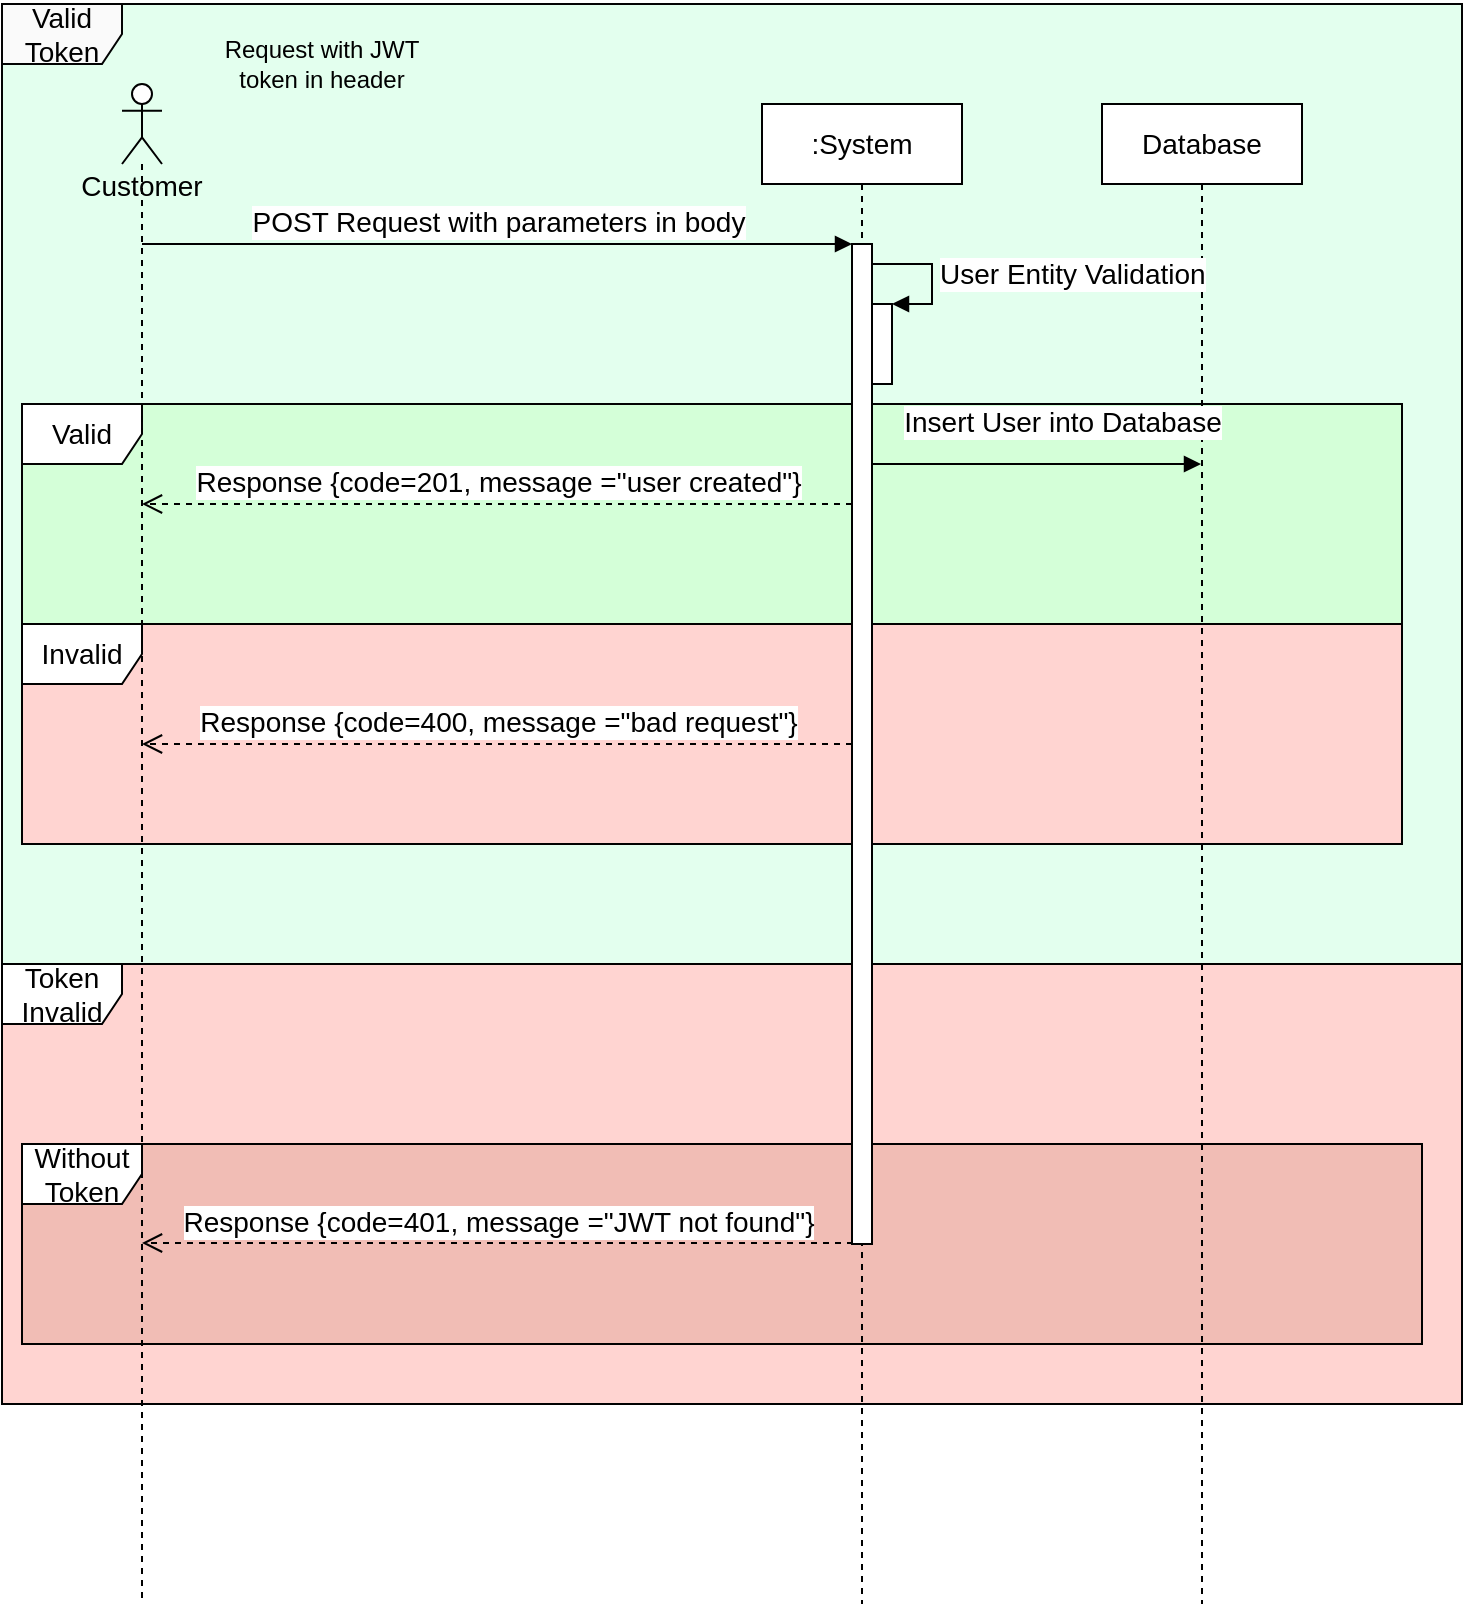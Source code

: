 <mxfile version="13.6.2" type="device"><diagram id="kgpKYQtTHZ0yAKxKKP6v" name="Page-1"><mxGraphModel dx="1994" dy="821" grid="1" gridSize="10" guides="1" tooltips="1" connect="1" arrows="1" fold="1" page="1" pageScale="1" pageWidth="850" pageHeight="1100" math="0" shadow="0"><root><mxCell id="0"/><mxCell id="1" parent="0"/><mxCell id="ANFCpuZzOZ3-ZKPfSUP0-6" value="Valid Token" style="shape=umlFrame;whiteSpace=wrap;html=1;fontSize=14;swimlaneFillColor=#E3FFEE;fillColor=#FAFAFA;strokeColor=#030303;" parent="1" vertex="1"><mxGeometry x="10" y="10" width="730" height="510" as="geometry"/></mxCell><mxCell id="ANFCpuZzOZ3-ZKPfSUP0-8" value="Token&lt;br style=&quot;font-size: 14px;&quot;&gt;Invalid" style="shape=umlFrame;whiteSpace=wrap;html=1;fontSize=14;swimlaneFillColor=#FFD4D1;" parent="1" vertex="1"><mxGeometry x="10" y="490" width="730" height="220" as="geometry"/></mxCell><mxCell id="ANFCpuZzOZ3-ZKPfSUP0-11" value="Without Token" style="shape=umlFrame;whiteSpace=wrap;html=1;fontSize=14;swimlaneFillColor=#F1BDB5;" parent="1" vertex="1"><mxGeometry x="20" y="580" width="700" height="100" as="geometry"/></mxCell><mxCell id="ANFCpuZzOZ3-ZKPfSUP0-2" value="Valid" style="shape=umlFrame;whiteSpace=wrap;html=1;fontSize=14;swimlaneFillColor=#D4FFD8;fillColor=#FFFFFF;strokeColor=#030303;" parent="1" vertex="1"><mxGeometry x="20" y="210" width="690" height="110" as="geometry"/></mxCell><mxCell id="ANFCpuZzOZ3-ZKPfSUP0-1" value="Invalid" style="shape=umlFrame;whiteSpace=wrap;html=1;fontSize=14;swimlaneFillColor=#FFD4D1;" parent="1" vertex="1"><mxGeometry x="20" y="320" width="690" height="110" as="geometry"/></mxCell><mxCell id="iv4ygomyx40nY44jYdc9-43" value="Customer&lt;br style=&quot;font-size: 14px;&quot;&gt;" style="shape=umlLifeline;participant=umlActor;perimeter=lifelinePerimeter;whiteSpace=wrap;html=1;container=1;collapsible=0;recursiveResize=0;verticalAlign=top;spacingTop=36;outlineConnect=0;fontSize=14;" parent="1" vertex="1"><mxGeometry x="70" y="50" width="20" height="760" as="geometry"/></mxCell><mxCell id="iv4ygomyx40nY44jYdc9-45" value="Database" style="shape=umlLifeline;perimeter=lifelinePerimeter;whiteSpace=wrap;html=1;container=1;collapsible=0;recursiveResize=0;outlineConnect=0;fontSize=14;" parent="1" vertex="1"><mxGeometry x="560" y="60" width="100" height="750" as="geometry"/></mxCell><mxCell id="iv4ygomyx40nY44jYdc9-47" value="POST Request with parameters in body" style="html=1;verticalAlign=bottom;endArrow=block;entryX=0;entryY=0;fontSize=14;" parent="1" source="iv4ygomyx40nY44jYdc9-43" target="iv4ygomyx40nY44jYdc9-46" edge="1"><mxGeometry relative="1" as="geometry"><mxPoint x="90" y="120" as="sourcePoint"/></mxGeometry></mxCell><mxCell id="iv4ygomyx40nY44jYdc9-54" value="Insert User into Database" style="html=1;verticalAlign=bottom;endArrow=block;fontSize=14;" parent="1" source="iv4ygomyx40nY44jYdc9-46" target="iv4ygomyx40nY44jYdc9-45" edge="1"><mxGeometry x="0.155" y="10" relative="1" as="geometry"><mxPoint x="230" y="270.0" as="sourcePoint"/><mxPoint x="585.5" y="270.0" as="targetPoint"/><Array as="points"><mxPoint x="510" y="240"/></Array><mxPoint as="offset"/></mxGeometry></mxCell><mxCell id="iv4ygomyx40nY44jYdc9-55" value="Response {code=201, message =&quot;user created&quot;}" style="html=1;verticalAlign=bottom;endArrow=open;dashed=1;endSize=8;fontSize=14;" parent="1" source="iv4ygomyx40nY44jYdc9-46" target="iv4ygomyx40nY44jYdc9-43" edge="1"><mxGeometry relative="1" as="geometry"><mxPoint x="80" y="250.0" as="targetPoint"/><mxPoint x="435.5" y="250.0" as="sourcePoint"/><Array as="points"><mxPoint x="230" y="260"/></Array></mxGeometry></mxCell><mxCell id="ANFCpuZzOZ3-ZKPfSUP0-5" value="Response {code=400, message =&quot;bad request&quot;}" style="html=1;verticalAlign=bottom;endArrow=open;dashed=1;endSize=8;fontSize=14;" parent="1" source="iv4ygomyx40nY44jYdc9-46" target="iv4ygomyx40nY44jYdc9-43" edge="1"><mxGeometry relative="1" as="geometry"><mxPoint x="89.5" y="280" as="targetPoint"/><mxPoint x="445" y="280" as="sourcePoint"/><Array as="points"><mxPoint x="260" y="380"/></Array></mxGeometry></mxCell><mxCell id="iv4ygomyx40nY44jYdc9-44" value=":System" style="shape=umlLifeline;perimeter=lifelinePerimeter;whiteSpace=wrap;html=1;container=1;collapsible=0;recursiveResize=0;outlineConnect=0;fontSize=14;" parent="1" vertex="1"><mxGeometry x="390" y="60" width="100" height="750" as="geometry"/></mxCell><mxCell id="iv4ygomyx40nY44jYdc9-46" value="" style="html=1;points=[];perimeter=orthogonalPerimeter;fontSize=14;" parent="iv4ygomyx40nY44jYdc9-44" vertex="1"><mxGeometry x="45" y="70" width="10" height="500" as="geometry"/></mxCell><mxCell id="iv4ygomyx40nY44jYdc9-49" value="" style="html=1;points=[];perimeter=orthogonalPerimeter;fontSize=14;" parent="iv4ygomyx40nY44jYdc9-44" vertex="1"><mxGeometry x="55" y="100" width="10" height="40" as="geometry"/></mxCell><mxCell id="iv4ygomyx40nY44jYdc9-50" value="User Entity Validation" style="edgeStyle=orthogonalEdgeStyle;html=1;align=left;spacingLeft=2;endArrow=block;rounded=0;entryX=1;entryY=0;fontSize=14;" parent="iv4ygomyx40nY44jYdc9-44" source="iv4ygomyx40nY44jYdc9-46" target="iv4ygomyx40nY44jYdc9-49" edge="1"><mxGeometry relative="1" as="geometry"><mxPoint x="60" y="80" as="sourcePoint"/><Array as="points"><mxPoint x="85" y="80"/><mxPoint x="85" y="100"/></Array></mxGeometry></mxCell><mxCell id="ANFCpuZzOZ3-ZKPfSUP0-13" value="Response {code=401, message =&quot;JWT not found&quot;}" style="html=1;verticalAlign=bottom;endArrow=open;dashed=1;endSize=8;fontSize=14;" parent="1" edge="1"><mxGeometry relative="1" as="geometry"><mxPoint x="80" y="629.5" as="targetPoint"/><mxPoint x="435.5" y="629.5" as="sourcePoint"/><Array as="points"><mxPoint x="260.5" y="629.5"/></Array></mxGeometry></mxCell><mxCell id="Ek9bYaEgqBR2oy9FjObz-1" value="Request with JWT token in header" style="text;html=1;strokeColor=none;fillColor=none;align=center;verticalAlign=middle;whiteSpace=wrap;rounded=0;" vertex="1" parent="1"><mxGeometry x="110" y="30" width="120" height="20" as="geometry"/></mxCell></root></mxGraphModel></diagram></mxfile>